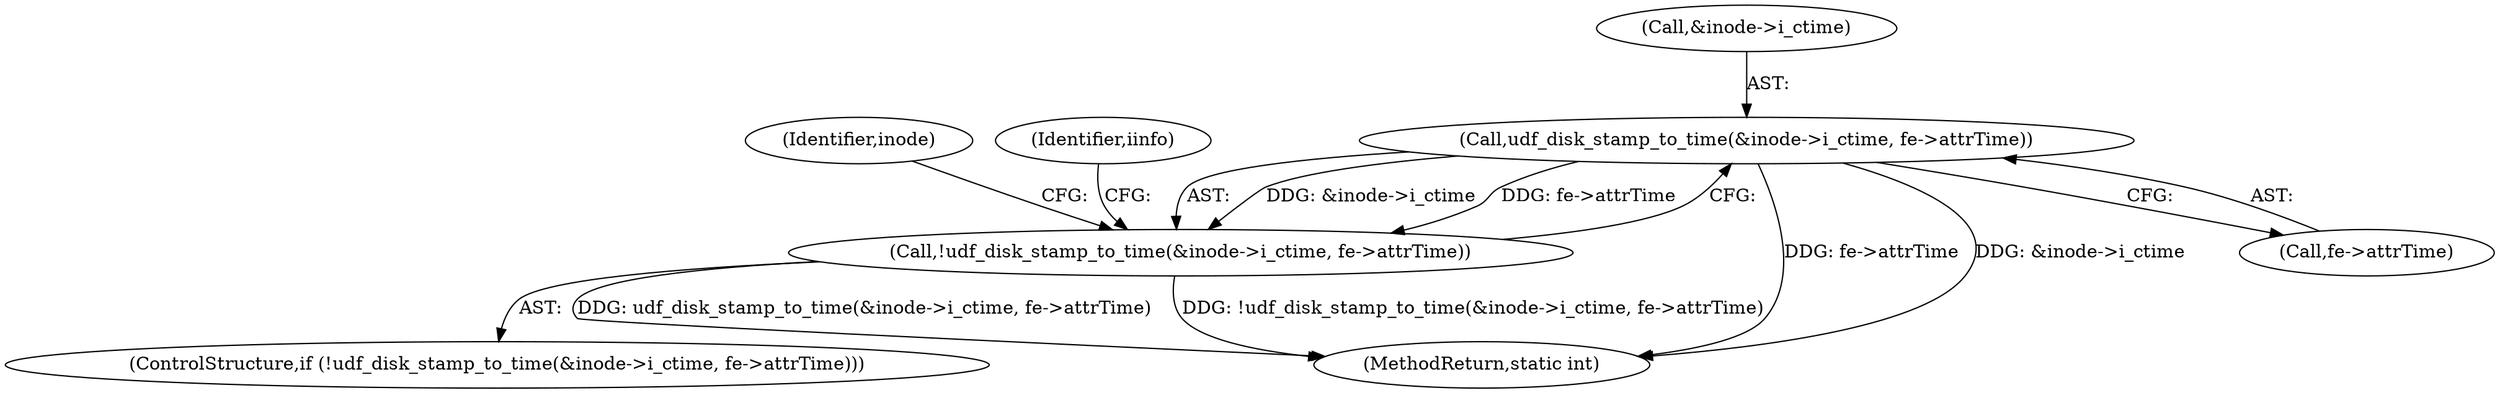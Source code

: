 digraph "0_linux_e159332b9af4b04d882dbcfe1bb0117f0a6d4b58@pointer" {
"1000820" [label="(Call,udf_disk_stamp_to_time(&inode->i_ctime, fe->attrTime))"];
"1000819" [label="(Call,!udf_disk_stamp_to_time(&inode->i_ctime, fe->attrTime))"];
"1000821" [label="(Call,&inode->i_ctime)"];
"1000830" [label="(Identifier,inode)"];
"1000818" [label="(ControlStructure,if (!udf_disk_stamp_to_time(&inode->i_ctime, fe->attrTime)))"];
"1000820" [label="(Call,udf_disk_stamp_to_time(&inode->i_ctime, fe->attrTime))"];
"1000819" [label="(Call,!udf_disk_stamp_to_time(&inode->i_ctime, fe->attrTime))"];
"1000837" [label="(Identifier,iinfo)"];
"1001226" [label="(MethodReturn,static int)"];
"1000825" [label="(Call,fe->attrTime)"];
"1000820" -> "1000819"  [label="AST: "];
"1000820" -> "1000825"  [label="CFG: "];
"1000821" -> "1000820"  [label="AST: "];
"1000825" -> "1000820"  [label="AST: "];
"1000819" -> "1000820"  [label="CFG: "];
"1000820" -> "1001226"  [label="DDG: fe->attrTime"];
"1000820" -> "1001226"  [label="DDG: &inode->i_ctime"];
"1000820" -> "1000819"  [label="DDG: &inode->i_ctime"];
"1000820" -> "1000819"  [label="DDG: fe->attrTime"];
"1000819" -> "1000818"  [label="AST: "];
"1000830" -> "1000819"  [label="CFG: "];
"1000837" -> "1000819"  [label="CFG: "];
"1000819" -> "1001226"  [label="DDG: udf_disk_stamp_to_time(&inode->i_ctime, fe->attrTime)"];
"1000819" -> "1001226"  [label="DDG: !udf_disk_stamp_to_time(&inode->i_ctime, fe->attrTime)"];
}

